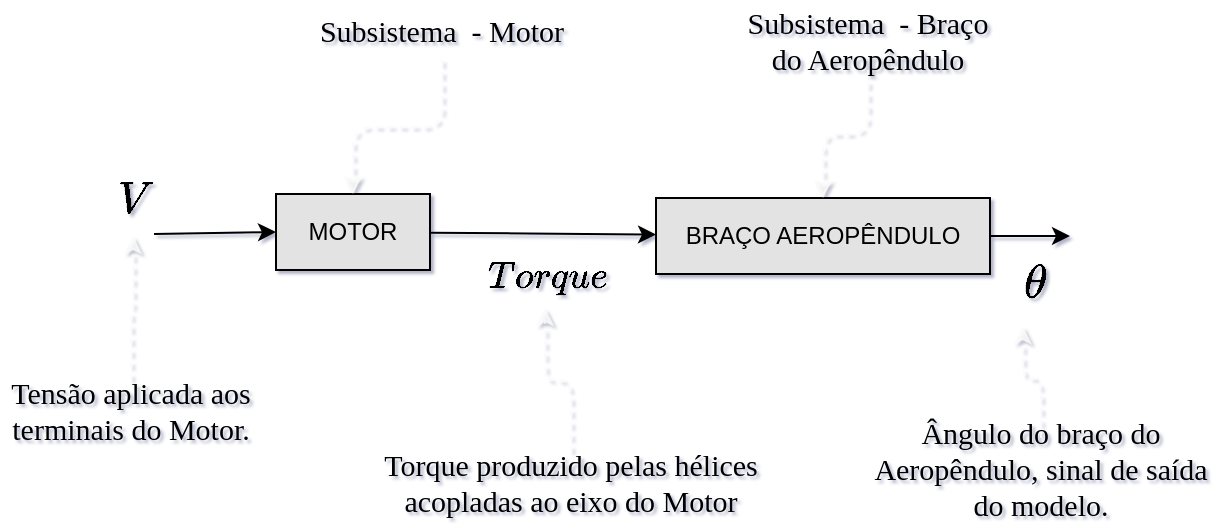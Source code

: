 <mxfile version="21.6.5" type="device">
  <diagram id="BB-P8LQBv9p690ByxCHv" name="Página-1">
    <mxGraphModel dx="733" dy="403" grid="1" gridSize="1" guides="0" tooltips="1" connect="1" arrows="1" fold="1" page="1" pageScale="1" pageWidth="827" pageHeight="1169" background="none" math="1" shadow="1">
      <root>
        <mxCell id="0" />
        <mxCell id="1" parent="0" />
        <mxCell id="0LmL37Ir94_41o80-0yw-11" value="\(V\)" style="text;html=1;align=center;verticalAlign=middle;resizable=0;points=[];autosize=1;strokeColor=none;fillColor=none;fontSize=19;shadow=0;" parent="1" vertex="1">
          <mxGeometry x="84" y="430" width="55" height="36" as="geometry" />
        </mxCell>
        <mxCell id="4" value="" style="edgeStyle=none;html=1;shadow=0;" parent="1" source="0LmL37Ir94_41o80-0yw-22" target="2" edge="1">
          <mxGeometry relative="1" as="geometry" />
        </mxCell>
        <mxCell id="0LmL37Ir94_41o80-0yw-22" value="MOTOR" style="rounded=0;whiteSpace=wrap;html=1;fontStyle=0;shadow=0;fillColor=#E3E3E3;" parent="1" vertex="1">
          <mxGeometry x="183" y="445" width="77" height="38" as="geometry" />
        </mxCell>
        <mxCell id="0LmL37Ir94_41o80-0yw-32" value="\(\theta\)" style="text;html=1;align=center;verticalAlign=middle;resizable=0;points=[];autosize=1;strokeColor=none;fillColor=none;fontSize=20;shadow=0;" parent="1" vertex="1">
          <mxGeometry x="515" y="470" width="93" height="37" as="geometry" />
        </mxCell>
        <mxCell id="6" style="edgeStyle=none;html=1;shadow=0;" parent="1" source="2" edge="1">
          <mxGeometry relative="1" as="geometry">
            <mxPoint x="580" y="466" as="targetPoint" />
          </mxGeometry>
        </mxCell>
        <mxCell id="2" value="BRAÇO AEROPÊNDULO" style="rounded=0;whiteSpace=wrap;html=1;fontStyle=0;shadow=0;fillColor=#E3E3E3;" parent="1" vertex="1">
          <mxGeometry x="373" y="447" width="167" height="38" as="geometry" />
        </mxCell>
        <mxCell id="3" value="" style="endArrow=classic;html=1;entryX=0;entryY=0.5;entryDx=0;entryDy=0;shadow=0;" parent="1" target="0LmL37Ir94_41o80-0yw-22" edge="1">
          <mxGeometry width="50" height="50" relative="1" as="geometry">
            <mxPoint x="122" y="465" as="sourcePoint" />
            <mxPoint x="325" y="450" as="targetPoint" />
          </mxGeometry>
        </mxCell>
        <mxCell id="5" value="\(Torque\)" style="text;html=1;align=center;verticalAlign=middle;resizable=0;points=[];autosize=1;strokeColor=none;fillColor=none;fontSize=16;fontStyle=0;shadow=0;" parent="1" vertex="1">
          <mxGeometry x="274" y="470" width="87" height="32" as="geometry" />
        </mxCell>
        <mxCell id="8" style="edgeStyle=orthogonalEdgeStyle;html=1;dashed=1;shadow=0;strokeColor=#FAFAFA;opacity=70;" parent="1" source="7" target="0LmL37Ir94_41o80-0yw-22" edge="1">
          <mxGeometry relative="1" as="geometry" />
        </mxCell>
        <mxCell id="7" value="Subsistema  - Motor" style="text;strokeColor=none;fillColor=none;align=center;verticalAlign=middle;rounded=0;fontFamily=Times New Roman;fontStyle=0;fontSize=15;shadow=0;fontColor=default;whiteSpace=wrap;html=1;" parent="1" vertex="1">
          <mxGeometry x="198" y="348" width="136" height="30" as="geometry" />
        </mxCell>
        <mxCell id="10" style="edgeStyle=orthogonalEdgeStyle;html=1;dashed=1;shadow=0;strokeColor=#FAFAFA;opacity=70;" parent="1" source="9" target="2" edge="1">
          <mxGeometry relative="1" as="geometry" />
        </mxCell>
        <mxCell id="9" value="Subsistema&amp;nbsp; - Braço do Aeropêndulo" style="text;html=1;strokeColor=none;fillColor=none;align=center;verticalAlign=middle;whiteSpace=wrap;rounded=0;fontFamily=Times New Roman;fontStyle=0;fontSize=15;shadow=0;" parent="1" vertex="1">
          <mxGeometry x="411" y="353" width="136" height="30" as="geometry" />
        </mxCell>
        <mxCell id="12" style="edgeStyle=orthogonalEdgeStyle;html=1;dashed=1;shadow=0;strokeColor=#FAFAFA;opacity=70;" parent="1" source="11" target="0LmL37Ir94_41o80-0yw-11" edge="1">
          <mxGeometry relative="1" as="geometry" />
        </mxCell>
        <mxCell id="11" value="Tensão aplicada aos terminais do Motor." style="text;html=1;strokeColor=none;fillColor=none;align=center;verticalAlign=middle;whiteSpace=wrap;rounded=0;fontFamily=Times New Roman;fontStyle=0;fontSize=15;shadow=0;" parent="1" vertex="1">
          <mxGeometry x="45" y="538" width="131" height="30" as="geometry" />
        </mxCell>
        <mxCell id="14" style="edgeStyle=orthogonalEdgeStyle;html=1;dashed=1;shadow=0;strokeColor=#FAFAFA;opacity=70;" parent="1" source="13" target="5" edge="1">
          <mxGeometry relative="1" as="geometry">
            <mxPoint x="302" y="511" as="targetPoint" />
          </mxGeometry>
        </mxCell>
        <mxCell id="13" value="Torque produzido pelas hélices acopladas ao eixo do Motor&lt;br style=&quot;font-size: 15px;&quot;&gt;" style="text;html=1;strokeColor=none;fillColor=none;align=center;verticalAlign=middle;whiteSpace=wrap;rounded=0;fontFamily=Times New Roman;fontStyle=0;fontSize=15;shadow=0;" parent="1" vertex="1">
          <mxGeometry x="229" y="574" width="203" height="30" as="geometry" />
        </mxCell>
        <mxCell id="16" style="edgeStyle=orthogonalEdgeStyle;html=1;dashed=1;entryX=0.445;entryY=1.111;entryDx=0;entryDy=0;entryPerimeter=0;shadow=0;strokeColor=#FAFAFA;opacity=70;" parent="1" source="15" target="0LmL37Ir94_41o80-0yw-32" edge="1">
          <mxGeometry relative="1" as="geometry">
            <mxPoint x="556" y="480" as="targetPoint" />
          </mxGeometry>
        </mxCell>
        <mxCell id="15" value="Ângulo do braço do Aeropêndulo, sinal de saída do modelo." style="text;html=1;strokeColor=none;fillColor=none;align=center;verticalAlign=middle;whiteSpace=wrap;rounded=0;fontFamily=Times New Roman;fontStyle=0;fontSize=15;shadow=0;" parent="1" vertex="1">
          <mxGeometry x="475" y="567" width="181" height="30" as="geometry" />
        </mxCell>
      </root>
    </mxGraphModel>
  </diagram>
</mxfile>
